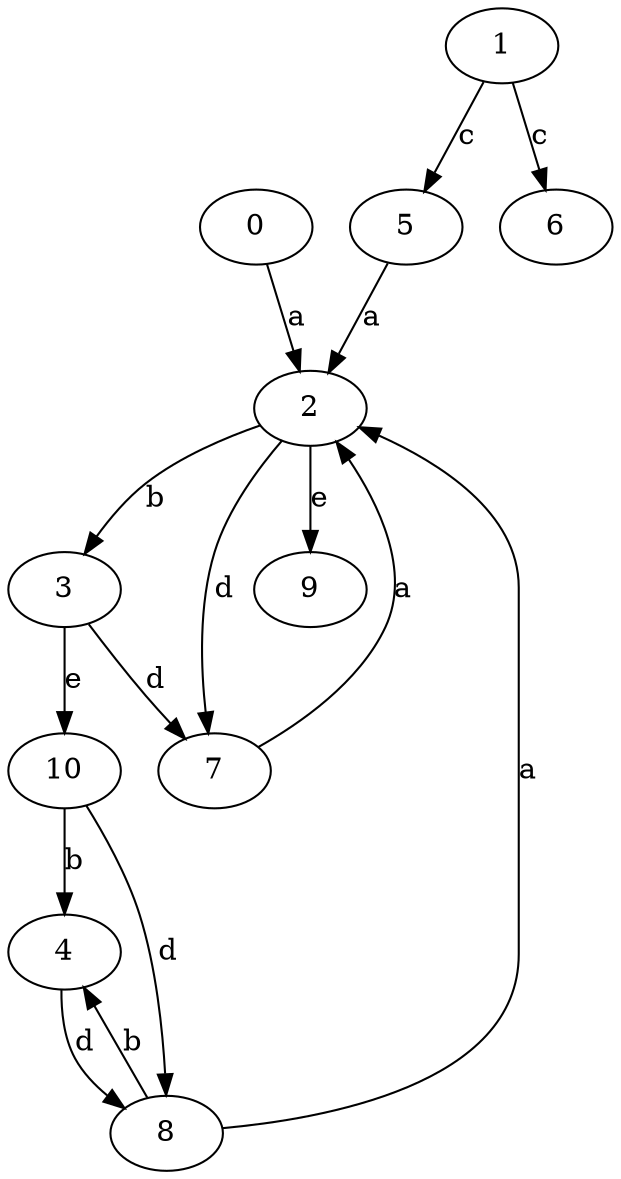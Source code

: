 strict digraph  {
0;
1;
2;
3;
4;
5;
6;
7;
8;
9;
10;
0 -> 2  [label=a];
1 -> 5  [label=c];
1 -> 6  [label=c];
2 -> 3  [label=b];
2 -> 7  [label=d];
2 -> 9  [label=e];
3 -> 7  [label=d];
3 -> 10  [label=e];
4 -> 8  [label=d];
5 -> 2  [label=a];
7 -> 2  [label=a];
8 -> 2  [label=a];
8 -> 4  [label=b];
10 -> 4  [label=b];
10 -> 8  [label=d];
}
